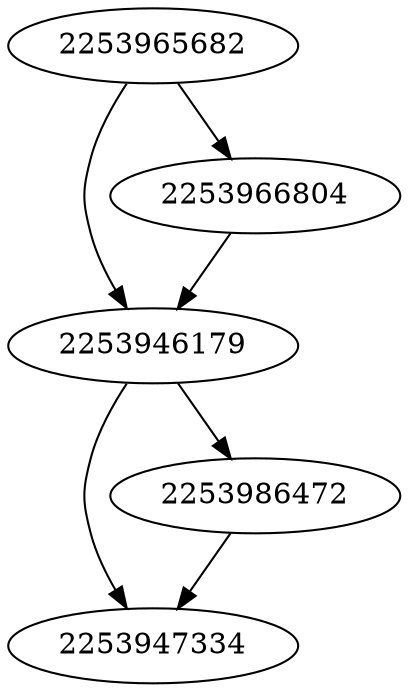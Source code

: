 strict digraph  {
2253946179;
2253947334;
2253986472;
2253965682;
2253966804;
2253946179 -> 2253947334;
2253946179 -> 2253986472;
2253986472 -> 2253947334;
2253965682 -> 2253966804;
2253965682 -> 2253946179;
2253966804 -> 2253946179;
}
